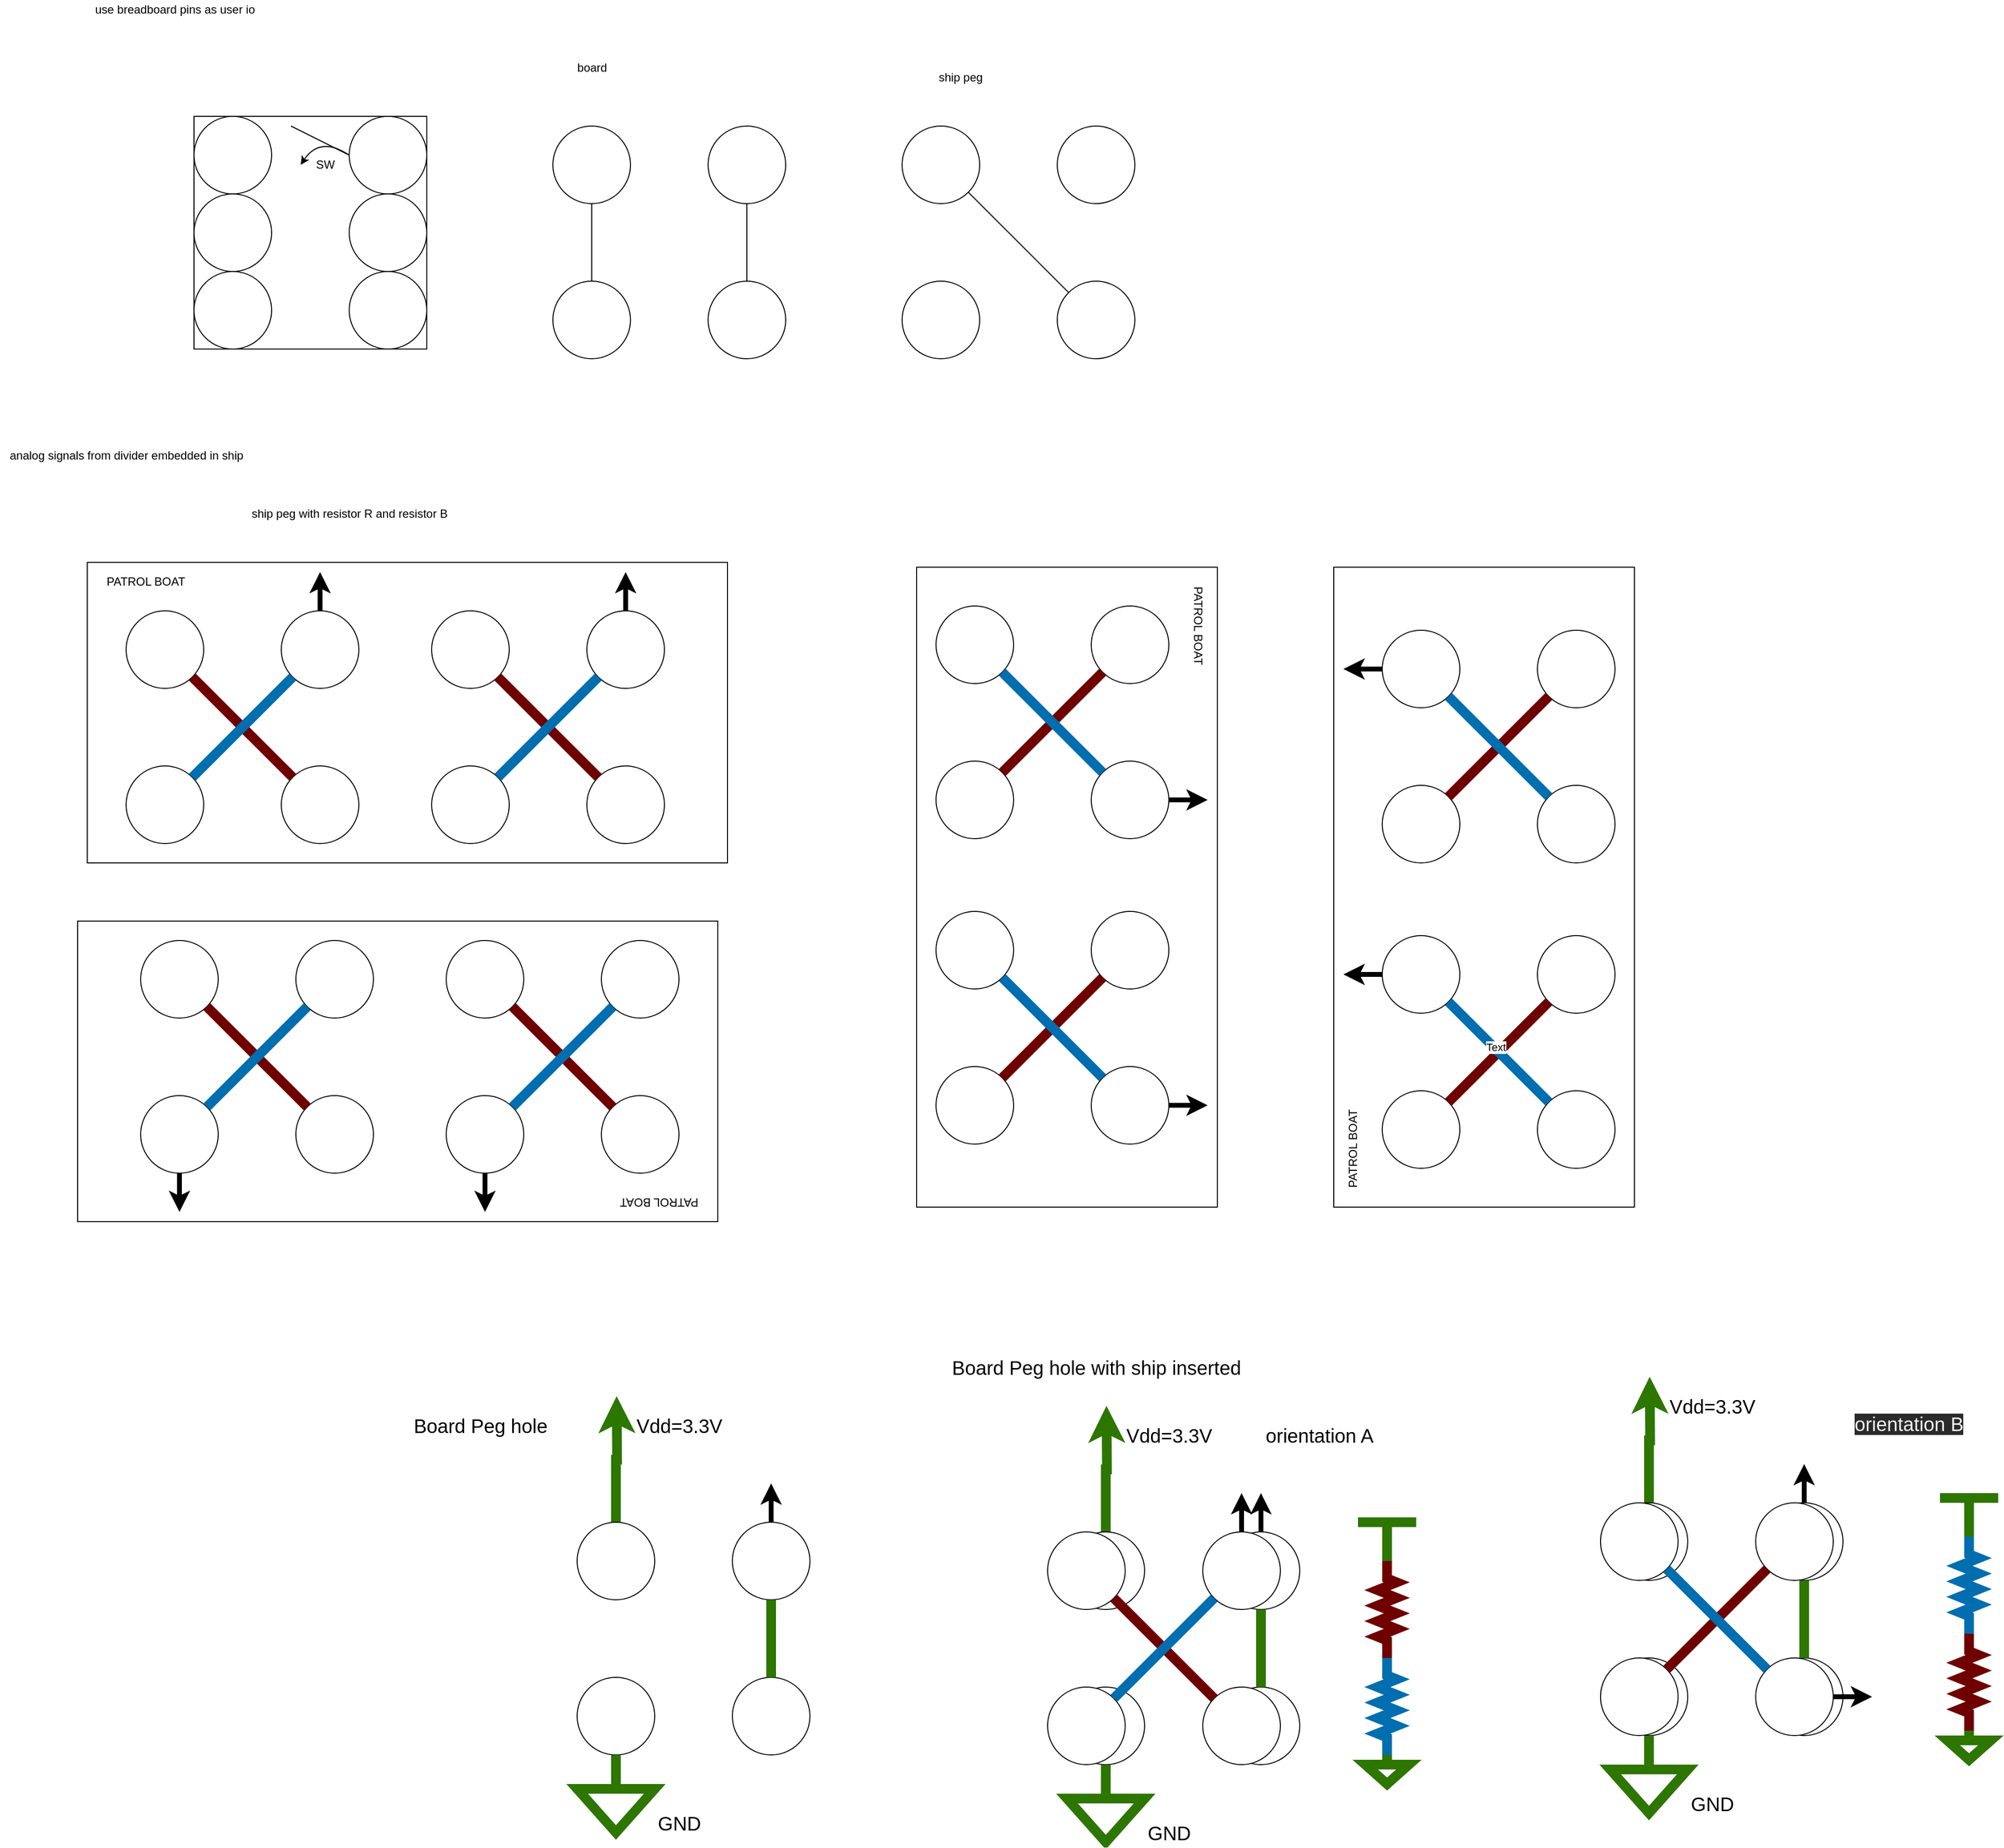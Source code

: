 <mxfile>
    <diagram id="mwPNRn92RSraB_lIBYBo" name="Page-1">
        <mxGraphModel dx="1596" dy="418" grid="1" gridSize="10" guides="1" tooltips="1" connect="1" arrows="1" fold="1" page="1" pageScale="1" pageWidth="850" pageHeight="1100" math="0" shadow="0">
            <root>
                <mxCell id="0"/>
                <mxCell id="1" parent="0"/>
                <mxCell id="200" value="" style="group" vertex="1" connectable="0" parent="1">
                    <mxGeometry x="1150" y="1520" width="240" height="450" as="geometry"/>
                </mxCell>
                <mxCell id="201" style="edgeStyle=orthogonalEdgeStyle;rounded=0;orthogonalLoop=1;jettySize=auto;html=1;exitX=0.5;exitY=0;exitDx=0;exitDy=0;endArrow=classic;endFill=1;strokeWidth=10;fillColor=#60a917;strokeColor=#2D7600;" edge="1" parent="200" source="202">
                    <mxGeometry relative="1" as="geometry">
                        <mxPoint x="40.714" as="targetPoint"/>
                    </mxGeometry>
                </mxCell>
                <mxCell id="202" value="" style="ellipse;whiteSpace=wrap;html=1;aspect=fixed;rotation=-360;" vertex="1" parent="200">
                    <mxGeometry y="130" width="80" height="80" as="geometry"/>
                </mxCell>
                <mxCell id="203" style="edgeStyle=orthogonalEdgeStyle;rounded=0;orthogonalLoop=1;jettySize=auto;html=1;exitX=0.5;exitY=0;exitDx=0;exitDy=0;endArrow=classic;endFill=1;strokeWidth=5;" edge="1" parent="200" source="204">
                    <mxGeometry x="305" y="390" as="geometry">
                        <mxPoint x="200" y="90" as="targetPoint"/>
                    </mxGeometry>
                </mxCell>
                <mxCell id="204" value="" style="ellipse;whiteSpace=wrap;html=1;aspect=fixed;rotation=-360;" vertex="1" parent="200">
                    <mxGeometry x="160" y="130" width="80" height="80" as="geometry"/>
                </mxCell>
                <mxCell id="205" value="" style="ellipse;whiteSpace=wrap;html=1;aspect=fixed;rotation=-360;" vertex="1" parent="200">
                    <mxGeometry x="160" y="290" width="80" height="80" as="geometry"/>
                </mxCell>
                <mxCell id="206" value="" style="ellipse;whiteSpace=wrap;html=1;aspect=fixed;rotation=-360;" vertex="1" parent="200">
                    <mxGeometry y="290" width="80" height="80" as="geometry"/>
                </mxCell>
                <mxCell id="207" value="" style="endArrow=none;html=1;entryX=0.5;entryY=1;entryDx=0;entryDy=0;exitX=0.5;exitY=0;exitDx=0;exitDy=0;fillColor=#60a917;strokeColor=#2D7600;strokeWidth=10;" edge="1" parent="200" source="205" target="204">
                    <mxGeometry x="255" y="340" width="50" height="50" as="geometry">
                        <mxPoint x="-90" y="310" as="sourcePoint"/>
                        <mxPoint x="-40" y="260" as="targetPoint"/>
                    </mxGeometry>
                </mxCell>
                <mxCell id="208" value="&lt;font style=&quot;font-size: 20px&quot;&gt;Vdd=3.3V&lt;/font&gt;" style="text;html=1;align=center;verticalAlign=middle;resizable=0;points=[];autosize=1;strokeColor=none;" vertex="1" parent="200">
                    <mxGeometry x="55" y="20" width="100" height="20" as="geometry"/>
                </mxCell>
                <mxCell id="209" value="" style="triangle;whiteSpace=wrap;html=1;rotation=90;strokeWidth=10;strokeColor=#2D7600;fontColor=#ffffff;fillColor=none;" vertex="1" parent="200">
                    <mxGeometry x="17.5" y="387.5" width="45" height="80" as="geometry"/>
                </mxCell>
                <mxCell id="210" style="edgeStyle=orthogonalEdgeStyle;rounded=0;orthogonalLoop=1;jettySize=auto;html=1;exitX=0.5;exitY=1;exitDx=0;exitDy=0;endArrow=none;endFill=0;strokeWidth=10;fillColor=#60a917;strokeColor=#2D7600;" edge="1" parent="200" source="206" target="209">
                    <mxGeometry relative="1" as="geometry">
                        <mxPoint x="40" y="435" as="targetPoint"/>
                    </mxGeometry>
                </mxCell>
                <mxCell id="211" value="&lt;font style=&quot;font-size: 20px&quot;&gt;GND&lt;/font&gt;" style="text;html=1;align=center;verticalAlign=middle;resizable=0;points=[];autosize=1;strokeColor=none;" vertex="1" parent="200">
                    <mxGeometry x="75" y="430" width="60" height="20" as="geometry"/>
                </mxCell>
                <mxCell id="198" value="" style="group;rotation=-180;" vertex="1" connectable="0" parent="200">
                    <mxGeometry x="-20" y="90" width="240" height="280" as="geometry"/>
                </mxCell>
                <mxCell id="182" value="" style="ellipse;whiteSpace=wrap;html=1;aspect=fixed;rotation=-360;" vertex="1" parent="198">
                    <mxGeometry y="40" width="80" height="80" as="geometry"/>
                </mxCell>
                <mxCell id="183" style="edgeStyle=orthogonalEdgeStyle;rounded=0;orthogonalLoop=1;jettySize=auto;html=1;exitX=0.5;exitY=0;exitDx=0;exitDy=0;endArrow=classic;endFill=1;strokeWidth=5;" edge="1" parent="198" source="184">
                    <mxGeometry x="620" y="300" as="geometry">
                        <mxPoint x="200" as="targetPoint"/>
                    </mxGeometry>
                </mxCell>
                <mxCell id="184" value="" style="ellipse;whiteSpace=wrap;html=1;aspect=fixed;rotation=-360;" vertex="1" parent="198">
                    <mxGeometry x="160" y="40" width="80" height="80" as="geometry"/>
                </mxCell>
                <mxCell id="185" value="" style="ellipse;whiteSpace=wrap;html=1;aspect=fixed;rotation=-360;" vertex="1" parent="198">
                    <mxGeometry x="160" y="200" width="80" height="80" as="geometry"/>
                </mxCell>
                <mxCell id="186" value="" style="ellipse;whiteSpace=wrap;html=1;aspect=fixed;rotation=-360;" vertex="1" parent="198">
                    <mxGeometry y="200" width="80" height="80" as="geometry"/>
                </mxCell>
                <mxCell id="187" value="" style="endArrow=none;html=1;entryX=1;entryY=1;entryDx=0;entryDy=0;exitX=0;exitY=0;exitDx=0;exitDy=0;fillColor=#a20025;strokeColor=#6F0000;strokeWidth=10;" edge="1" parent="198" source="185" target="182">
                    <mxGeometry x="570" y="250" width="50" height="50" as="geometry">
                        <mxPoint x="-90" y="220" as="sourcePoint"/>
                        <mxPoint x="-40" y="170" as="targetPoint"/>
                    </mxGeometry>
                </mxCell>
                <mxCell id="188" value="" style="endArrow=none;html=1;entryX=1;entryY=0;entryDx=0;entryDy=0;exitX=0;exitY=1;exitDx=0;exitDy=0;fillColor=#1ba1e2;strokeColor=#006EAF;strokeWidth=10;" edge="1" parent="198" source="184" target="186">
                    <mxGeometry x="570" y="250" width="50" height="50" as="geometry">
                        <mxPoint x="182" y="222" as="sourcePoint"/>
                        <mxPoint x="78" y="118" as="targetPoint"/>
                    </mxGeometry>
                </mxCell>
                <mxCell id="2" value="use breadboard pins as user io" style="text;html=1;align=center;verticalAlign=middle;resizable=0;points=[];autosize=1;strokeColor=none;" vertex="1" parent="1">
                    <mxGeometry x="140" y="70" width="180" height="20" as="geometry"/>
                </mxCell>
                <mxCell id="11" value="" style="whiteSpace=wrap;html=1;aspect=fixed;" vertex="1" parent="1">
                    <mxGeometry x="250" y="190" width="240" height="240" as="geometry"/>
                </mxCell>
                <mxCell id="12" value="" style="ellipse;whiteSpace=wrap;html=1;aspect=fixed;" vertex="1" parent="1">
                    <mxGeometry x="250" y="190" width="80" height="80" as="geometry"/>
                </mxCell>
                <mxCell id="14" value="" style="ellipse;whiteSpace=wrap;html=1;aspect=fixed;" vertex="1" parent="1">
                    <mxGeometry x="410" y="190" width="80" height="80" as="geometry"/>
                </mxCell>
                <mxCell id="15" value="" style="ellipse;whiteSpace=wrap;html=1;aspect=fixed;" vertex="1" parent="1">
                    <mxGeometry x="410" y="270" width="80" height="80" as="geometry"/>
                </mxCell>
                <mxCell id="16" value="" style="ellipse;whiteSpace=wrap;html=1;aspect=fixed;" vertex="1" parent="1">
                    <mxGeometry x="410" y="350" width="80" height="80" as="geometry"/>
                </mxCell>
                <mxCell id="18" value="" style="ellipse;whiteSpace=wrap;html=1;aspect=fixed;" vertex="1" parent="1">
                    <mxGeometry x="250" y="270" width="80" height="80" as="geometry"/>
                </mxCell>
                <mxCell id="20" value="" style="ellipse;whiteSpace=wrap;html=1;aspect=fixed;" vertex="1" parent="1">
                    <mxGeometry x="250" y="350" width="80" height="80" as="geometry"/>
                </mxCell>
                <mxCell id="26" value="" style="endArrow=none;html=1;exitX=0;exitY=0.5;exitDx=0;exitDy=0;" edge="1" parent="1" source="14">
                    <mxGeometry width="50" height="50" relative="1" as="geometry">
                        <mxPoint x="410" y="240" as="sourcePoint"/>
                        <mxPoint x="350" y="200" as="targetPoint"/>
                    </mxGeometry>
                </mxCell>
                <mxCell id="28" value="" style="curved=1;endArrow=classic;html=1;exitX=0;exitY=0.5;exitDx=0;exitDy=0;" edge="1" parent="1" source="14">
                    <mxGeometry width="50" height="50" relative="1" as="geometry">
                        <mxPoint x="400" y="230" as="sourcePoint"/>
                        <mxPoint x="360" y="240" as="targetPoint"/>
                        <Array as="points">
                            <mxPoint x="380" y="210"/>
                        </Array>
                    </mxGeometry>
                </mxCell>
                <mxCell id="29" value="SW" style="text;html=1;align=center;verticalAlign=middle;resizable=0;points=[];autosize=1;strokeColor=none;" vertex="1" parent="1">
                    <mxGeometry x="370" y="230" width="30" height="20" as="geometry"/>
                </mxCell>
                <mxCell id="34" style="edgeStyle=orthogonalEdgeStyle;rounded=0;orthogonalLoop=1;jettySize=auto;html=1;exitX=0.5;exitY=1;exitDx=0;exitDy=0;entryX=0.5;entryY=0;entryDx=0;entryDy=0;endArrow=none;endFill=0;" edge="1" parent="1" source="30" target="33">
                    <mxGeometry relative="1" as="geometry"/>
                </mxCell>
                <mxCell id="30" value="" style="ellipse;whiteSpace=wrap;html=1;aspect=fixed;" vertex="1" parent="1">
                    <mxGeometry x="620" y="200" width="80" height="80" as="geometry"/>
                </mxCell>
                <mxCell id="35" style="edgeStyle=orthogonalEdgeStyle;rounded=0;orthogonalLoop=1;jettySize=auto;html=1;exitX=0.5;exitY=1;exitDx=0;exitDy=0;entryX=0.5;entryY=0;entryDx=0;entryDy=0;endArrow=none;endFill=0;" edge="1" parent="1" source="31" target="32">
                    <mxGeometry relative="1" as="geometry"/>
                </mxCell>
                <mxCell id="31" value="" style="ellipse;whiteSpace=wrap;html=1;aspect=fixed;" vertex="1" parent="1">
                    <mxGeometry x="780" y="200" width="80" height="80" as="geometry"/>
                </mxCell>
                <mxCell id="32" value="" style="ellipse;whiteSpace=wrap;html=1;aspect=fixed;" vertex="1" parent="1">
                    <mxGeometry x="780" y="360" width="80" height="80" as="geometry"/>
                </mxCell>
                <mxCell id="33" value="" style="ellipse;whiteSpace=wrap;html=1;aspect=fixed;" vertex="1" parent="1">
                    <mxGeometry x="620" y="360" width="80" height="80" as="geometry"/>
                </mxCell>
                <mxCell id="36" value="board" style="text;html=1;align=center;verticalAlign=middle;resizable=0;points=[];autosize=1;strokeColor=none;" vertex="1" parent="1">
                    <mxGeometry x="635" y="130" width="50" height="20" as="geometry"/>
                </mxCell>
                <mxCell id="38" value="" style="ellipse;whiteSpace=wrap;html=1;aspect=fixed;" vertex="1" parent="1">
                    <mxGeometry x="980" y="200" width="80" height="80" as="geometry"/>
                </mxCell>
                <mxCell id="40" value="" style="ellipse;whiteSpace=wrap;html=1;aspect=fixed;" vertex="1" parent="1">
                    <mxGeometry x="1140" y="200" width="80" height="80" as="geometry"/>
                </mxCell>
                <mxCell id="41" value="" style="ellipse;whiteSpace=wrap;html=1;aspect=fixed;" vertex="1" parent="1">
                    <mxGeometry x="1140" y="360" width="80" height="80" as="geometry"/>
                </mxCell>
                <mxCell id="42" value="" style="ellipse;whiteSpace=wrap;html=1;aspect=fixed;" vertex="1" parent="1">
                    <mxGeometry x="980" y="360" width="80" height="80" as="geometry"/>
                </mxCell>
                <mxCell id="44" value="" style="endArrow=none;html=1;entryX=1;entryY=1;entryDx=0;entryDy=0;exitX=0;exitY=0;exitDx=0;exitDy=0;" edge="1" parent="1" source="41" target="38">
                    <mxGeometry width="50" height="50" relative="1" as="geometry">
                        <mxPoint x="890" y="380" as="sourcePoint"/>
                        <mxPoint x="940" y="330" as="targetPoint"/>
                    </mxGeometry>
                </mxCell>
                <mxCell id="45" value="ship peg" style="text;html=1;align=center;verticalAlign=middle;resizable=0;points=[];autosize=1;strokeColor=none;" vertex="1" parent="1">
                    <mxGeometry x="1010" y="140" width="60" height="20" as="geometry"/>
                </mxCell>
                <mxCell id="46" value="analog signals from divider embedded in ship" style="text;html=1;align=center;verticalAlign=middle;resizable=0;points=[];autosize=1;strokeColor=none;" vertex="1" parent="1">
                    <mxGeometry x="50" y="530" width="260" height="20" as="geometry"/>
                </mxCell>
                <mxCell id="53" value="ship peg with resistor R and resistor B" style="text;html=1;align=center;verticalAlign=middle;resizable=0;points=[];autosize=1;strokeColor=none;" vertex="1" parent="1">
                    <mxGeometry x="300" y="590" width="220" height="20" as="geometry"/>
                </mxCell>
                <mxCell id="89" value="" style="group" vertex="1" connectable="0" parent="1">
                    <mxGeometry x="140" y="650" width="660" height="310" as="geometry"/>
                </mxCell>
                <mxCell id="73" value="" style="rounded=0;whiteSpace=wrap;html=1;" vertex="1" parent="89">
                    <mxGeometry width="660" height="310" as="geometry"/>
                </mxCell>
                <mxCell id="74" value="" style="ellipse;whiteSpace=wrap;html=1;aspect=fixed;" vertex="1" parent="89">
                    <mxGeometry x="40" y="50" width="80" height="80" as="geometry"/>
                </mxCell>
                <mxCell id="75" style="edgeStyle=orthogonalEdgeStyle;rounded=0;orthogonalLoop=1;jettySize=auto;html=1;exitX=0.5;exitY=0;exitDx=0;exitDy=0;endArrow=classic;endFill=1;strokeWidth=5;" edge="1" parent="89" source="76">
                    <mxGeometry relative="1" as="geometry">
                        <mxPoint x="240" y="10" as="targetPoint"/>
                    </mxGeometry>
                </mxCell>
                <mxCell id="76" value="" style="ellipse;whiteSpace=wrap;html=1;aspect=fixed;" vertex="1" parent="89">
                    <mxGeometry x="200" y="50" width="80" height="80" as="geometry"/>
                </mxCell>
                <mxCell id="77" value="" style="ellipse;whiteSpace=wrap;html=1;aspect=fixed;" vertex="1" parent="89">
                    <mxGeometry x="200" y="210" width="80" height="80" as="geometry"/>
                </mxCell>
                <mxCell id="78" value="" style="ellipse;whiteSpace=wrap;html=1;aspect=fixed;" vertex="1" parent="89">
                    <mxGeometry x="40" y="210" width="80" height="80" as="geometry"/>
                </mxCell>
                <mxCell id="79" value="" style="endArrow=none;html=1;entryX=1;entryY=1;entryDx=0;entryDy=0;exitX=0;exitY=0;exitDx=0;exitDy=0;fillColor=#a20025;strokeColor=#6F0000;strokeWidth=10;" edge="1" parent="89" source="77" target="74">
                    <mxGeometry width="50" height="50" relative="1" as="geometry">
                        <mxPoint x="-50" y="230" as="sourcePoint"/>
                        <mxPoint y="180" as="targetPoint"/>
                    </mxGeometry>
                </mxCell>
                <mxCell id="80" value="" style="endArrow=none;html=1;entryX=1;entryY=0;entryDx=0;entryDy=0;exitX=0;exitY=1;exitDx=0;exitDy=0;fillColor=#1ba1e2;strokeColor=#006EAF;strokeWidth=10;" edge="1" parent="89" source="76" target="78">
                    <mxGeometry width="50" height="50" relative="1" as="geometry">
                        <mxPoint x="221.716" y="231.716" as="sourcePoint"/>
                        <mxPoint x="118.284" y="128.284" as="targetPoint"/>
                    </mxGeometry>
                </mxCell>
                <mxCell id="81" value="" style="ellipse;whiteSpace=wrap;html=1;aspect=fixed;" vertex="1" parent="89">
                    <mxGeometry x="355" y="50" width="80" height="80" as="geometry"/>
                </mxCell>
                <mxCell id="82" style="edgeStyle=orthogonalEdgeStyle;rounded=0;orthogonalLoop=1;jettySize=auto;html=1;exitX=0.5;exitY=0;exitDx=0;exitDy=0;endArrow=classic;endFill=1;strokeWidth=5;" edge="1" parent="89" source="83">
                    <mxGeometry relative="1" as="geometry">
                        <mxPoint x="555" y="10" as="targetPoint"/>
                    </mxGeometry>
                </mxCell>
                <mxCell id="83" value="" style="ellipse;whiteSpace=wrap;html=1;aspect=fixed;" vertex="1" parent="89">
                    <mxGeometry x="515" y="50" width="80" height="80" as="geometry"/>
                </mxCell>
                <mxCell id="84" value="" style="ellipse;whiteSpace=wrap;html=1;aspect=fixed;" vertex="1" parent="89">
                    <mxGeometry x="515" y="210" width="80" height="80" as="geometry"/>
                </mxCell>
                <mxCell id="85" value="" style="ellipse;whiteSpace=wrap;html=1;aspect=fixed;" vertex="1" parent="89">
                    <mxGeometry x="355" y="210" width="80" height="80" as="geometry"/>
                </mxCell>
                <mxCell id="86" value="" style="endArrow=none;html=1;entryX=1;entryY=1;entryDx=0;entryDy=0;exitX=0;exitY=0;exitDx=0;exitDy=0;fillColor=#a20025;strokeColor=#6F0000;strokeWidth=10;" edge="1" parent="89" source="84" target="81">
                    <mxGeometry width="50" height="50" relative="1" as="geometry">
                        <mxPoint x="265" y="230" as="sourcePoint"/>
                        <mxPoint x="315" y="180" as="targetPoint"/>
                    </mxGeometry>
                </mxCell>
                <mxCell id="87" value="" style="endArrow=none;html=1;entryX=1;entryY=0;entryDx=0;entryDy=0;exitX=0;exitY=1;exitDx=0;exitDy=0;fillColor=#1ba1e2;strokeColor=#006EAF;strokeWidth=10;" edge="1" parent="89" source="83" target="85">
                    <mxGeometry width="50" height="50" relative="1" as="geometry">
                        <mxPoint x="536.716" y="231.716" as="sourcePoint"/>
                        <mxPoint x="433.284" y="128.284" as="targetPoint"/>
                    </mxGeometry>
                </mxCell>
                <mxCell id="88" value="PATROL BOAT" style="text;html=1;align=center;verticalAlign=middle;resizable=0;points=[];autosize=1;strokeColor=none;" vertex="1" parent="89">
                    <mxGeometry x="10" y="10" width="100" height="20" as="geometry"/>
                </mxCell>
                <mxCell id="90" value="" style="group;rotation=90;" vertex="1" connectable="0" parent="1">
                    <mxGeometry x="820" y="830" width="660" height="310" as="geometry"/>
                </mxCell>
                <mxCell id="91" value="" style="rounded=0;whiteSpace=wrap;html=1;rotation=90;" vertex="1" parent="90">
                    <mxGeometry width="660" height="310" as="geometry"/>
                </mxCell>
                <mxCell id="92" value="" style="ellipse;whiteSpace=wrap;html=1;aspect=fixed;rotation=90;" vertex="1" parent="90">
                    <mxGeometry x="355" y="-135" width="80" height="80" as="geometry"/>
                </mxCell>
                <mxCell id="93" style="edgeStyle=orthogonalEdgeStyle;rounded=0;orthogonalLoop=1;jettySize=auto;html=1;exitX=0.5;exitY=0;exitDx=0;exitDy=0;endArrow=classic;endFill=1;strokeWidth=5;" edge="1" parent="90" source="94">
                    <mxGeometry relative="1" as="geometry">
                        <mxPoint x="475" y="65" as="targetPoint"/>
                    </mxGeometry>
                </mxCell>
                <mxCell id="94" value="" style="ellipse;whiteSpace=wrap;html=1;aspect=fixed;rotation=90;" vertex="1" parent="90">
                    <mxGeometry x="355" y="25" width="80" height="80" as="geometry"/>
                </mxCell>
                <mxCell id="95" value="" style="ellipse;whiteSpace=wrap;html=1;aspect=fixed;rotation=90;" vertex="1" parent="90">
                    <mxGeometry x="195" y="25" width="80" height="80" as="geometry"/>
                </mxCell>
                <mxCell id="96" value="" style="ellipse;whiteSpace=wrap;html=1;aspect=fixed;rotation=90;" vertex="1" parent="90">
                    <mxGeometry x="195" y="-135" width="80" height="80" as="geometry"/>
                </mxCell>
                <mxCell id="97" value="" style="endArrow=none;html=1;entryX=1;entryY=1;entryDx=0;entryDy=0;exitX=0;exitY=0;exitDx=0;exitDy=0;fillColor=#a20025;strokeColor=#6F0000;strokeWidth=10;" edge="1" parent="90" source="95" target="92">
                    <mxGeometry width="50" height="50" relative="1" as="geometry">
                        <mxPoint x="255" y="-225" as="sourcePoint"/>
                        <mxPoint x="305" y="-175" as="targetPoint"/>
                    </mxGeometry>
                </mxCell>
                <mxCell id="98" value="" style="endArrow=none;html=1;entryX=1;entryY=0;entryDx=0;entryDy=0;exitX=0;exitY=1;exitDx=0;exitDy=0;fillColor=#1ba1e2;strokeColor=#006EAF;strokeWidth=10;" edge="1" parent="90" source="94" target="96">
                    <mxGeometry width="50" height="50" relative="1" as="geometry">
                        <mxPoint x="253" y="47" as="sourcePoint"/>
                        <mxPoint x="357" y="-57" as="targetPoint"/>
                    </mxGeometry>
                </mxCell>
                <mxCell id="99" value="" style="ellipse;whiteSpace=wrap;html=1;aspect=fixed;rotation=90;" vertex="1" parent="90">
                    <mxGeometry x="355" y="180" width="80" height="80" as="geometry"/>
                </mxCell>
                <mxCell id="100" style="edgeStyle=orthogonalEdgeStyle;rounded=0;orthogonalLoop=1;jettySize=auto;html=1;exitX=0.5;exitY=0;exitDx=0;exitDy=0;endArrow=classic;endFill=1;strokeWidth=5;" edge="1" parent="90" source="101">
                    <mxGeometry relative="1" as="geometry">
                        <mxPoint x="475" y="380" as="targetPoint"/>
                    </mxGeometry>
                </mxCell>
                <mxCell id="101" value="" style="ellipse;whiteSpace=wrap;html=1;aspect=fixed;rotation=90;" vertex="1" parent="90">
                    <mxGeometry x="355" y="340" width="80" height="80" as="geometry"/>
                </mxCell>
                <mxCell id="102" value="" style="ellipse;whiteSpace=wrap;html=1;aspect=fixed;rotation=90;" vertex="1" parent="90">
                    <mxGeometry x="195" y="340" width="80" height="80" as="geometry"/>
                </mxCell>
                <mxCell id="103" value="" style="ellipse;whiteSpace=wrap;html=1;aspect=fixed;rotation=90;" vertex="1" parent="90">
                    <mxGeometry x="195" y="180" width="80" height="80" as="geometry"/>
                </mxCell>
                <mxCell id="104" value="" style="endArrow=none;html=1;entryX=1;entryY=1;entryDx=0;entryDy=0;exitX=0;exitY=0;exitDx=0;exitDy=0;fillColor=#a20025;strokeColor=#6F0000;strokeWidth=10;" edge="1" parent="90" source="102" target="99">
                    <mxGeometry width="50" height="50" relative="1" as="geometry">
                        <mxPoint x="255" y="90" as="sourcePoint"/>
                        <mxPoint x="305" y="140" as="targetPoint"/>
                    </mxGeometry>
                </mxCell>
                <mxCell id="105" value="" style="endArrow=none;html=1;entryX=1;entryY=0;entryDx=0;entryDy=0;exitX=0;exitY=1;exitDx=0;exitDy=0;fillColor=#1ba1e2;strokeColor=#006EAF;strokeWidth=10;" edge="1" parent="90" source="101" target="103">
                    <mxGeometry width="50" height="50" relative="1" as="geometry">
                        <mxPoint x="253" y="362" as="sourcePoint"/>
                        <mxPoint x="357" y="258" as="targetPoint"/>
                    </mxGeometry>
                </mxCell>
                <mxCell id="106" value="PATROL BOAT" style="text;html=1;align=center;verticalAlign=middle;resizable=0;points=[];autosize=1;strokeColor=none;rotation=90;" vertex="1" parent="90">
                    <mxGeometry x="415" y="-125" width="100" height="20" as="geometry"/>
                </mxCell>
                <mxCell id="107" value="" style="group;rotation=-180;" vertex="1" connectable="0" parent="1">
                    <mxGeometry x="130" y="1020" width="660" height="310" as="geometry"/>
                </mxCell>
                <mxCell id="108" value="" style="rounded=0;whiteSpace=wrap;html=1;rotation=-180;" vertex="1" parent="107">
                    <mxGeometry width="660" height="310" as="geometry"/>
                </mxCell>
                <mxCell id="109" value="" style="ellipse;whiteSpace=wrap;html=1;aspect=fixed;rotation=-180;" vertex="1" parent="107">
                    <mxGeometry x="540" y="180" width="80" height="80" as="geometry"/>
                </mxCell>
                <mxCell id="110" style="edgeStyle=orthogonalEdgeStyle;rounded=0;orthogonalLoop=1;jettySize=auto;html=1;exitX=0.5;exitY=0;exitDx=0;exitDy=0;endArrow=classic;endFill=1;strokeWidth=5;" edge="1" parent="107" source="111">
                    <mxGeometry relative="1" as="geometry">
                        <mxPoint x="420" y="300" as="targetPoint"/>
                    </mxGeometry>
                </mxCell>
                <mxCell id="111" value="" style="ellipse;whiteSpace=wrap;html=1;aspect=fixed;rotation=-180;" vertex="1" parent="107">
                    <mxGeometry x="380" y="180" width="80" height="80" as="geometry"/>
                </mxCell>
                <mxCell id="112" value="" style="ellipse;whiteSpace=wrap;html=1;aspect=fixed;rotation=-180;" vertex="1" parent="107">
                    <mxGeometry x="380" y="20" width="80" height="80" as="geometry"/>
                </mxCell>
                <mxCell id="113" value="" style="ellipse;whiteSpace=wrap;html=1;aspect=fixed;rotation=-180;" vertex="1" parent="107">
                    <mxGeometry x="540" y="20" width="80" height="80" as="geometry"/>
                </mxCell>
                <mxCell id="114" value="" style="endArrow=none;html=1;entryX=1;entryY=1;entryDx=0;entryDy=0;exitX=0;exitY=0;exitDx=0;exitDy=0;fillColor=#a20025;strokeColor=#6F0000;strokeWidth=10;" edge="1" parent="107" source="112" target="109">
                    <mxGeometry width="50" height="50" relative="1" as="geometry">
                        <mxPoint x="710" y="80" as="sourcePoint"/>
                        <mxPoint x="660" y="130" as="targetPoint"/>
                    </mxGeometry>
                </mxCell>
                <mxCell id="115" value="" style="endArrow=none;html=1;entryX=1;entryY=0;entryDx=0;entryDy=0;exitX=0;exitY=1;exitDx=0;exitDy=0;fillColor=#1ba1e2;strokeColor=#006EAF;strokeWidth=10;" edge="1" parent="107" source="111" target="113">
                    <mxGeometry width="50" height="50" relative="1" as="geometry">
                        <mxPoint x="438" y="78" as="sourcePoint"/>
                        <mxPoint x="542" y="182" as="targetPoint"/>
                    </mxGeometry>
                </mxCell>
                <mxCell id="116" value="" style="ellipse;whiteSpace=wrap;html=1;aspect=fixed;rotation=-180;" vertex="1" parent="107">
                    <mxGeometry x="225" y="180" width="80" height="80" as="geometry"/>
                </mxCell>
                <mxCell id="117" style="edgeStyle=orthogonalEdgeStyle;rounded=0;orthogonalLoop=1;jettySize=auto;html=1;exitX=0.5;exitY=0;exitDx=0;exitDy=0;endArrow=classic;endFill=1;strokeWidth=5;" edge="1" parent="107" source="118">
                    <mxGeometry relative="1" as="geometry">
                        <mxPoint x="105" y="300" as="targetPoint"/>
                    </mxGeometry>
                </mxCell>
                <mxCell id="118" value="" style="ellipse;whiteSpace=wrap;html=1;aspect=fixed;rotation=-180;" vertex="1" parent="107">
                    <mxGeometry x="65" y="180" width="80" height="80" as="geometry"/>
                </mxCell>
                <mxCell id="119" value="" style="ellipse;whiteSpace=wrap;html=1;aspect=fixed;rotation=-180;" vertex="1" parent="107">
                    <mxGeometry x="65" y="20" width="80" height="80" as="geometry"/>
                </mxCell>
                <mxCell id="120" value="" style="ellipse;whiteSpace=wrap;html=1;aspect=fixed;rotation=-180;" vertex="1" parent="107">
                    <mxGeometry x="225" y="20" width="80" height="80" as="geometry"/>
                </mxCell>
                <mxCell id="121" value="" style="endArrow=none;html=1;entryX=1;entryY=1;entryDx=0;entryDy=0;exitX=0;exitY=0;exitDx=0;exitDy=0;fillColor=#a20025;strokeColor=#6F0000;strokeWidth=10;" edge="1" parent="107" source="119" target="116">
                    <mxGeometry width="50" height="50" relative="1" as="geometry">
                        <mxPoint x="395" y="80" as="sourcePoint"/>
                        <mxPoint x="345" y="130" as="targetPoint"/>
                    </mxGeometry>
                </mxCell>
                <mxCell id="122" value="" style="endArrow=none;html=1;entryX=1;entryY=0;entryDx=0;entryDy=0;exitX=0;exitY=1;exitDx=0;exitDy=0;fillColor=#1ba1e2;strokeColor=#006EAF;strokeWidth=10;" edge="1" parent="107" source="118" target="120">
                    <mxGeometry width="50" height="50" relative="1" as="geometry">
                        <mxPoint x="123" y="78" as="sourcePoint"/>
                        <mxPoint x="227" y="182" as="targetPoint"/>
                    </mxGeometry>
                </mxCell>
                <mxCell id="123" value="PATROL BOAT" style="text;html=1;align=center;verticalAlign=middle;resizable=0;points=[];autosize=1;strokeColor=none;rotation=-180;" vertex="1" parent="107">
                    <mxGeometry x="550" y="280" width="100" height="20" as="geometry"/>
                </mxCell>
                <mxCell id="124" value="" style="group;rotation=-90;" vertex="1" connectable="0" parent="1">
                    <mxGeometry x="1250" y="830" width="660" height="310" as="geometry"/>
                </mxCell>
                <mxCell id="125" value="" style="rounded=0;whiteSpace=wrap;html=1;rotation=-90;" vertex="1" parent="124">
                    <mxGeometry width="660" height="310" as="geometry"/>
                </mxCell>
                <mxCell id="126" value="" style="ellipse;whiteSpace=wrap;html=1;aspect=fixed;rotation=-90;" vertex="1" parent="124">
                    <mxGeometry x="225" y="365" width="80" height="80" as="geometry"/>
                </mxCell>
                <mxCell id="127" style="edgeStyle=orthogonalEdgeStyle;rounded=0;orthogonalLoop=1;jettySize=auto;html=1;exitX=0.5;exitY=0;exitDx=0;exitDy=0;endArrow=classic;endFill=1;strokeWidth=5;" edge="1" parent="124" source="128">
                    <mxGeometry relative="1" as="geometry">
                        <mxPoint x="185" y="245" as="targetPoint"/>
                    </mxGeometry>
                </mxCell>
                <mxCell id="128" value="" style="ellipse;whiteSpace=wrap;html=1;aspect=fixed;rotation=-90;" vertex="1" parent="124">
                    <mxGeometry x="225" y="205" width="80" height="80" as="geometry"/>
                </mxCell>
                <mxCell id="129" value="" style="ellipse;whiteSpace=wrap;html=1;aspect=fixed;rotation=-90;" vertex="1" parent="124">
                    <mxGeometry x="385" y="205" width="80" height="80" as="geometry"/>
                </mxCell>
                <mxCell id="130" value="" style="ellipse;whiteSpace=wrap;html=1;aspect=fixed;rotation=-90;" vertex="1" parent="124">
                    <mxGeometry x="385" y="365" width="80" height="80" as="geometry"/>
                </mxCell>
                <mxCell id="131" value="" style="endArrow=none;html=1;entryX=1;entryY=1;entryDx=0;entryDy=0;exitX=0;exitY=0;exitDx=0;exitDy=0;fillColor=#a20025;strokeColor=#6F0000;strokeWidth=10;" edge="1" parent="124" source="129" target="126">
                    <mxGeometry width="50" height="50" relative="1" as="geometry">
                        <mxPoint x="405" y="535" as="sourcePoint"/>
                        <mxPoint x="355" y="485" as="targetPoint"/>
                    </mxGeometry>
                </mxCell>
                <mxCell id="132" value="" style="endArrow=none;html=1;entryX=1;entryY=0;entryDx=0;entryDy=0;exitX=0;exitY=1;exitDx=0;exitDy=0;fillColor=#1ba1e2;strokeColor=#006EAF;strokeWidth=10;" edge="1" parent="124" source="128" target="130">
                    <mxGeometry width="50" height="50" relative="1" as="geometry">
                        <mxPoint x="407" y="263" as="sourcePoint"/>
                        <mxPoint x="303" y="367" as="targetPoint"/>
                    </mxGeometry>
                </mxCell>
                <mxCell id="179" value="Text" style="edgeLabel;html=1;align=center;verticalAlign=middle;resizable=0;points=[];" vertex="1" connectable="0" parent="132">
                    <mxGeometry x="-0.09" y="1" relative="1" as="geometry">
                        <mxPoint x="1" as="offset"/>
                    </mxGeometry>
                </mxCell>
                <mxCell id="133" value="" style="ellipse;whiteSpace=wrap;html=1;aspect=fixed;rotation=-90;" vertex="1" parent="124">
                    <mxGeometry x="225" y="50" width="80" height="80" as="geometry"/>
                </mxCell>
                <mxCell id="134" style="edgeStyle=orthogonalEdgeStyle;rounded=0;orthogonalLoop=1;jettySize=auto;html=1;exitX=0.5;exitY=0;exitDx=0;exitDy=0;endArrow=classic;endFill=1;strokeWidth=5;" edge="1" parent="124" source="135">
                    <mxGeometry relative="1" as="geometry">
                        <mxPoint x="185" y="-70" as="targetPoint"/>
                    </mxGeometry>
                </mxCell>
                <mxCell id="135" value="" style="ellipse;whiteSpace=wrap;html=1;aspect=fixed;rotation=-90;" vertex="1" parent="124">
                    <mxGeometry x="225" y="-110" width="80" height="80" as="geometry"/>
                </mxCell>
                <mxCell id="136" value="" style="ellipse;whiteSpace=wrap;html=1;aspect=fixed;rotation=-90;" vertex="1" parent="124">
                    <mxGeometry x="385" y="-110" width="80" height="80" as="geometry"/>
                </mxCell>
                <mxCell id="137" value="" style="ellipse;whiteSpace=wrap;html=1;aspect=fixed;rotation=-90;" vertex="1" parent="124">
                    <mxGeometry x="385" y="50" width="80" height="80" as="geometry"/>
                </mxCell>
                <mxCell id="138" value="" style="endArrow=none;html=1;entryX=1;entryY=1;entryDx=0;entryDy=0;exitX=0;exitY=0;exitDx=0;exitDy=0;fillColor=#a20025;strokeColor=#6F0000;strokeWidth=10;" edge="1" parent="124" source="136" target="133">
                    <mxGeometry width="50" height="50" relative="1" as="geometry">
                        <mxPoint x="405" y="220" as="sourcePoint"/>
                        <mxPoint x="355" y="170" as="targetPoint"/>
                    </mxGeometry>
                </mxCell>
                <mxCell id="139" value="" style="endArrow=none;html=1;entryX=1;entryY=0;entryDx=0;entryDy=0;exitX=0;exitY=1;exitDx=0;exitDy=0;fillColor=#1ba1e2;strokeColor=#006EAF;strokeWidth=10;" edge="1" parent="124" source="135" target="137">
                    <mxGeometry width="50" height="50" relative="1" as="geometry">
                        <mxPoint x="407" y="-52" as="sourcePoint"/>
                        <mxPoint x="303" y="52" as="targetPoint"/>
                    </mxGeometry>
                </mxCell>
                <mxCell id="140" value="PATROL BOAT" style="text;html=1;align=center;verticalAlign=middle;resizable=0;points=[];autosize=1;strokeColor=none;rotation=-90;" vertex="1" parent="124">
                    <mxGeometry x="145" y="415" width="100" height="20" as="geometry"/>
                </mxCell>
                <mxCell id="159" value="&lt;font style=&quot;font-size: 20px&quot;&gt;Board Peg hole&lt;/font&gt;" style="text;html=1;align=center;verticalAlign=middle;resizable=0;points=[];autosize=1;strokeColor=none;" vertex="1" parent="1">
                    <mxGeometry x="470" y="1530" width="150" height="20" as="geometry"/>
                </mxCell>
                <mxCell id="174" value="&lt;font style=&quot;font-size: 20px&quot;&gt;Board Peg hole with ship inserted&lt;/font&gt;" style="text;html=1;align=center;verticalAlign=middle;resizable=0;points=[];autosize=1;strokeColor=none;" vertex="1" parent="1">
                    <mxGeometry x="1025" y="1470" width="310" height="20" as="geometry"/>
                </mxCell>
                <mxCell id="199" value="" style="group" vertex="1" connectable="0" parent="1">
                    <mxGeometry x="645" y="1510" width="240" height="450" as="geometry"/>
                </mxCell>
                <mxCell id="161" style="edgeStyle=orthogonalEdgeStyle;rounded=0;orthogonalLoop=1;jettySize=auto;html=1;exitX=0.5;exitY=0;exitDx=0;exitDy=0;endArrow=classic;endFill=1;strokeWidth=10;fillColor=#60a917;strokeColor=#2D7600;" edge="1" parent="199" source="150">
                    <mxGeometry relative="1" as="geometry">
                        <mxPoint x="40.714" as="targetPoint"/>
                    </mxGeometry>
                </mxCell>
                <mxCell id="150" value="" style="ellipse;whiteSpace=wrap;html=1;aspect=fixed;rotation=-360;" vertex="1" parent="199">
                    <mxGeometry y="130" width="80" height="80" as="geometry"/>
                </mxCell>
                <mxCell id="151" style="edgeStyle=orthogonalEdgeStyle;rounded=0;orthogonalLoop=1;jettySize=auto;html=1;exitX=0.5;exitY=0;exitDx=0;exitDy=0;endArrow=classic;endFill=1;strokeWidth=5;" edge="1" parent="199" source="152">
                    <mxGeometry x="305" y="390" as="geometry">
                        <mxPoint x="200" y="90" as="targetPoint"/>
                    </mxGeometry>
                </mxCell>
                <mxCell id="152" value="" style="ellipse;whiteSpace=wrap;html=1;aspect=fixed;rotation=-360;" vertex="1" parent="199">
                    <mxGeometry x="160" y="130" width="80" height="80" as="geometry"/>
                </mxCell>
                <mxCell id="153" value="" style="ellipse;whiteSpace=wrap;html=1;aspect=fixed;rotation=-360;" vertex="1" parent="199">
                    <mxGeometry x="160" y="290" width="80" height="80" as="geometry"/>
                </mxCell>
                <mxCell id="154" value="" style="ellipse;whiteSpace=wrap;html=1;aspect=fixed;rotation=-360;" vertex="1" parent="199">
                    <mxGeometry y="290" width="80" height="80" as="geometry"/>
                </mxCell>
                <mxCell id="155" value="" style="endArrow=none;html=1;entryX=0.5;entryY=1;entryDx=0;entryDy=0;exitX=0.5;exitY=0;exitDx=0;exitDy=0;fillColor=#60a917;strokeColor=#2D7600;strokeWidth=10;" edge="1" parent="199" source="153" target="152">
                    <mxGeometry x="255" y="340" width="50" height="50" as="geometry">
                        <mxPoint x="-90" y="310" as="sourcePoint"/>
                        <mxPoint x="-40" y="260" as="targetPoint"/>
                    </mxGeometry>
                </mxCell>
                <mxCell id="162" value="&lt;font style=&quot;font-size: 20px&quot;&gt;Vdd=3.3V&lt;/font&gt;" style="text;html=1;align=center;verticalAlign=middle;resizable=0;points=[];autosize=1;strokeColor=none;" vertex="1" parent="199">
                    <mxGeometry x="55" y="20" width="100" height="20" as="geometry"/>
                </mxCell>
                <mxCell id="164" value="" style="triangle;whiteSpace=wrap;html=1;rotation=90;strokeWidth=10;strokeColor=#2D7600;fontColor=#ffffff;fillColor=none;" vertex="1" parent="199">
                    <mxGeometry x="17.5" y="387.5" width="45" height="80" as="geometry"/>
                </mxCell>
                <mxCell id="163" style="edgeStyle=orthogonalEdgeStyle;rounded=0;orthogonalLoop=1;jettySize=auto;html=1;exitX=0.5;exitY=1;exitDx=0;exitDy=0;endArrow=none;endFill=0;strokeWidth=10;fillColor=#60a917;strokeColor=#2D7600;" edge="1" parent="199" source="154" target="164">
                    <mxGeometry relative="1" as="geometry">
                        <mxPoint x="40" y="435" as="targetPoint"/>
                    </mxGeometry>
                </mxCell>
                <mxCell id="165" value="&lt;font style=&quot;font-size: 20px&quot;&gt;GND&lt;/font&gt;" style="text;html=1;align=center;verticalAlign=middle;resizable=0;points=[];autosize=1;strokeColor=none;" vertex="1" parent="199">
                    <mxGeometry x="75" y="430" width="60" height="20" as="geometry"/>
                </mxCell>
                <mxCell id="239" value="" style="group" vertex="1" connectable="0" parent="1">
                    <mxGeometry x="1710" y="1490" width="250" height="450" as="geometry"/>
                </mxCell>
                <mxCell id="240" style="edgeStyle=orthogonalEdgeStyle;rounded=0;orthogonalLoop=1;jettySize=auto;html=1;exitX=0.5;exitY=0;exitDx=0;exitDy=0;endArrow=classic;endFill=1;strokeWidth=10;fillColor=#60a917;strokeColor=#2D7600;" edge="1" parent="239" source="241">
                    <mxGeometry relative="1" as="geometry">
                        <mxPoint x="40.714" as="targetPoint"/>
                    </mxGeometry>
                </mxCell>
                <mxCell id="241" value="" style="ellipse;whiteSpace=wrap;html=1;aspect=fixed;rotation=-360;" vertex="1" parent="239">
                    <mxGeometry y="130" width="80" height="80" as="geometry"/>
                </mxCell>
                <mxCell id="242" style="edgeStyle=orthogonalEdgeStyle;rounded=0;orthogonalLoop=1;jettySize=auto;html=1;exitX=0.5;exitY=0;exitDx=0;exitDy=0;endArrow=classic;endFill=1;strokeWidth=5;" edge="1" parent="239" source="243">
                    <mxGeometry x="305" y="390" as="geometry">
                        <mxPoint x="200" y="90" as="targetPoint"/>
                    </mxGeometry>
                </mxCell>
                <mxCell id="243" value="" style="ellipse;whiteSpace=wrap;html=1;aspect=fixed;rotation=-360;" vertex="1" parent="239">
                    <mxGeometry x="160" y="130" width="80" height="80" as="geometry"/>
                </mxCell>
                <mxCell id="244" value="" style="ellipse;whiteSpace=wrap;html=1;aspect=fixed;rotation=-360;" vertex="1" parent="239">
                    <mxGeometry x="160" y="290" width="80" height="80" as="geometry"/>
                </mxCell>
                <mxCell id="245" value="" style="ellipse;whiteSpace=wrap;html=1;aspect=fixed;rotation=-360;" vertex="1" parent="239">
                    <mxGeometry y="290" width="80" height="80" as="geometry"/>
                </mxCell>
                <mxCell id="246" value="" style="endArrow=none;html=1;entryX=0.5;entryY=1;entryDx=0;entryDy=0;exitX=0.5;exitY=0;exitDx=0;exitDy=0;fillColor=#60a917;strokeColor=#2D7600;strokeWidth=10;" edge="1" parent="239" source="244" target="243">
                    <mxGeometry x="255" y="340" width="50" height="50" as="geometry">
                        <mxPoint x="-90" y="310" as="sourcePoint"/>
                        <mxPoint x="-40" y="260" as="targetPoint"/>
                    </mxGeometry>
                </mxCell>
                <mxCell id="247" value="&lt;font style=&quot;font-size: 20px&quot;&gt;Vdd=3.3V&lt;/font&gt;" style="text;html=1;align=center;verticalAlign=middle;resizable=0;points=[];autosize=1;strokeColor=none;" vertex="1" parent="239">
                    <mxGeometry x="55" y="20" width="100" height="20" as="geometry"/>
                </mxCell>
                <mxCell id="248" value="" style="triangle;whiteSpace=wrap;html=1;rotation=90;strokeWidth=10;strokeColor=#2D7600;fontColor=#ffffff;fillColor=none;" vertex="1" parent="239">
                    <mxGeometry x="17.5" y="387.5" width="45" height="80" as="geometry"/>
                </mxCell>
                <mxCell id="249" style="edgeStyle=orthogonalEdgeStyle;rounded=0;orthogonalLoop=1;jettySize=auto;html=1;exitX=0.5;exitY=1;exitDx=0;exitDy=0;endArrow=none;endFill=0;strokeWidth=10;fillColor=#60a917;strokeColor=#2D7600;" edge="1" parent="239" source="245" target="248">
                    <mxGeometry relative="1" as="geometry">
                        <mxPoint x="40" y="435" as="targetPoint"/>
                    </mxGeometry>
                </mxCell>
                <mxCell id="250" value="&lt;font style=&quot;font-size: 20px&quot;&gt;GND&lt;/font&gt;" style="text;html=1;align=center;verticalAlign=middle;resizable=0;points=[];autosize=1;strokeColor=none;" vertex="1" parent="239">
                    <mxGeometry x="75" y="430" width="60" height="20" as="geometry"/>
                </mxCell>
                <mxCell id="231" value="" style="group;rotation=-90;" vertex="1" connectable="0" parent="239">
                    <mxGeometry x="10" y="110" width="240" height="280" as="geometry"/>
                </mxCell>
                <mxCell id="232" value="" style="ellipse;whiteSpace=wrap;html=1;aspect=fixed;rotation=-270;" vertex="1" parent="231">
                    <mxGeometry x="140" y="20" width="80" height="80" as="geometry"/>
                </mxCell>
                <mxCell id="233" style="edgeStyle=orthogonalEdgeStyle;rounded=0;orthogonalLoop=1;jettySize=auto;html=1;exitX=0.5;exitY=0;exitDx=0;exitDy=0;endArrow=classic;endFill=1;strokeWidth=5;" edge="1" parent="231" source="234">
                    <mxGeometry x="-40" y="640" as="geometry">
                        <mxPoint x="260" y="220" as="targetPoint"/>
                    </mxGeometry>
                </mxCell>
                <mxCell id="234" value="" style="ellipse;whiteSpace=wrap;html=1;aspect=fixed;rotation=-270;" vertex="1" parent="231">
                    <mxGeometry x="140" y="180" width="80" height="80" as="geometry"/>
                </mxCell>
                <mxCell id="235" value="" style="ellipse;whiteSpace=wrap;html=1;aspect=fixed;rotation=-270;" vertex="1" parent="231">
                    <mxGeometry x="-20" y="180" width="80" height="80" as="geometry"/>
                </mxCell>
                <mxCell id="236" value="" style="ellipse;whiteSpace=wrap;html=1;aspect=fixed;rotation=-270;" vertex="1" parent="231">
                    <mxGeometry x="-20" y="20" width="80" height="80" as="geometry"/>
                </mxCell>
                <mxCell id="237" value="" style="endArrow=none;html=1;entryX=1;entryY=1;entryDx=0;entryDy=0;exitX=0;exitY=0;exitDx=0;exitDy=0;fillColor=#a20025;strokeColor=#6F0000;strokeWidth=10;" edge="1" parent="231" source="235" target="232">
                    <mxGeometry x="-40" y="590" width="50" height="50" as="geometry">
                        <mxPoint x="40" y="-70" as="sourcePoint"/>
                        <mxPoint x="90" y="-20" as="targetPoint"/>
                    </mxGeometry>
                </mxCell>
                <mxCell id="238" value="" style="endArrow=none;html=1;entryX=1;entryY=0;entryDx=0;entryDy=0;exitX=0;exitY=1;exitDx=0;exitDy=0;fillColor=#1ba1e2;strokeColor=#006EAF;strokeWidth=10;" edge="1" parent="231" source="234" target="236">
                    <mxGeometry x="-40" y="590" width="50" height="50" as="geometry">
                        <mxPoint x="38" y="202" as="sourcePoint"/>
                        <mxPoint x="142" y="98" as="targetPoint"/>
                    </mxGeometry>
                </mxCell>
                <mxCell id="252" value="&lt;br&gt;" style="text;html=1;align=center;verticalAlign=middle;resizable=0;points=[];autosize=1;strokeColor=none;" vertex="1" parent="1">
                    <mxGeometry x="1440" y="1740" width="20" height="20" as="geometry"/>
                </mxCell>
                <mxCell id="254" value="" style="pointerEvents=1;verticalLabelPosition=bottom;shadow=0;dashed=0;align=center;html=1;verticalAlign=top;shape=mxgraph.electrical.resistors.resistor_2;strokeWidth=10;fillColor=#a20025;rotation=90;strokeColor=#6F0000;fontColor=#ffffff;" vertex="1" parent="1">
                    <mxGeometry x="1430" y="1720" width="100" height="20" as="geometry"/>
                </mxCell>
                <mxCell id="256" value="V&lt;sub&gt;dd&lt;/sub&gt;" style="verticalLabelPosition=top;verticalAlign=bottom;shape=mxgraph.electrical.signal_sources.vdd;shadow=0;dashed=0;align=center;strokeWidth=10;fontSize=24;html=1;flipV=1;fillColor=#60a917;strokeColor=#2D7600;fontColor=#ffffff;" vertex="1" parent="1">
                    <mxGeometry x="1450" y="1640" width="60" height="40" as="geometry"/>
                </mxCell>
                <mxCell id="257" value="" style="pointerEvents=1;verticalLabelPosition=bottom;shadow=0;dashed=0;align=center;html=1;verticalAlign=top;shape=mxgraph.electrical.signal_sources.signal_ground;strokeWidth=10;strokeColor=#2D7600;fontColor=#ffffff;fillColor=none;" vertex="1" parent="1">
                    <mxGeometry x="1457.5" y="1880" width="45" height="30" as="geometry"/>
                </mxCell>
                <mxCell id="258" value="" style="pointerEvents=1;verticalLabelPosition=bottom;shadow=0;dashed=0;align=center;html=1;verticalAlign=top;shape=mxgraph.electrical.resistors.resistor_2;strokeWidth=10;fillColor=#1ba1e2;rotation=90;strokeColor=#006EAF;fontColor=#ffffff;" vertex="1" parent="1">
                    <mxGeometry x="1430" y="1820" width="100" height="20" as="geometry"/>
                </mxCell>
                <mxCell id="259" value="&lt;br&gt;" style="text;html=1;align=center;verticalAlign=middle;resizable=0;points=[];autosize=1;strokeColor=none;" vertex="1" parent="1">
                    <mxGeometry x="2040" y="1715" width="20" height="20" as="geometry"/>
                </mxCell>
                <mxCell id="260" value="" style="pointerEvents=1;verticalLabelPosition=bottom;shadow=0;dashed=0;align=center;html=1;verticalAlign=top;shape=mxgraph.electrical.resistors.resistor_2;strokeWidth=10;fillColor=#1ba1e2;rotation=90;strokeColor=#006EAF;fontColor=#ffffff;" vertex="1" parent="1">
                    <mxGeometry x="2030" y="1695" width="100" height="20" as="geometry"/>
                </mxCell>
                <mxCell id="261" value="V&lt;sub&gt;dd&lt;/sub&gt;" style="verticalLabelPosition=top;verticalAlign=bottom;shape=mxgraph.electrical.signal_sources.vdd;shadow=0;dashed=0;align=center;strokeWidth=10;fontSize=24;html=1;flipV=1;fillColor=#60a917;strokeColor=#2D7600;fontColor=#ffffff;" vertex="1" parent="1">
                    <mxGeometry x="2050" y="1615" width="60" height="40" as="geometry"/>
                </mxCell>
                <mxCell id="262" value="" style="pointerEvents=1;verticalLabelPosition=bottom;shadow=0;dashed=0;align=center;html=1;verticalAlign=top;shape=mxgraph.electrical.signal_sources.signal_ground;strokeWidth=10;strokeColor=#2D7600;fontColor=#ffffff;fillColor=none;" vertex="1" parent="1">
                    <mxGeometry x="2057.5" y="1855" width="45" height="30" as="geometry"/>
                </mxCell>
                <mxCell id="263" value="" style="pointerEvents=1;verticalLabelPosition=bottom;shadow=0;dashed=0;align=center;html=1;verticalAlign=top;shape=mxgraph.electrical.resistors.resistor_2;strokeWidth=10;fillColor=#a20025;rotation=90;strokeColor=#6F0000;fontColor=#ffffff;" vertex="1" parent="1">
                    <mxGeometry x="2030" y="1795" width="100" height="20" as="geometry"/>
                </mxCell>
                <mxCell id="265" value="&lt;font style=&quot;font-size: 20px&quot;&gt;orientation A&lt;/font&gt;" style="text;html=1;align=center;verticalAlign=middle;resizable=0;points=[];autosize=1;strokeColor=none;" vertex="1" parent="1">
                    <mxGeometry x="1345" y="1540" width="130" height="20" as="geometry"/>
                </mxCell>
                <mxCell id="266" value="&lt;span style=&quot;color: rgb(240 , 240 , 240) ; font-family: &amp;#34;helvetica&amp;#34; ; font-size: 20px ; font-style: normal ; font-weight: 400 ; letter-spacing: normal ; text-align: center ; text-indent: 0px ; text-transform: none ; word-spacing: 0px ; background-color: rgb(42 , 42 , 42) ; display: inline ; float: none&quot;&gt;orientation B&lt;/span&gt;" style="text;whiteSpace=wrap;html=1;" vertex="1" parent="1">
                    <mxGeometry x="1960" y="1520" width="140" height="30" as="geometry"/>
                </mxCell>
            </root>
        </mxGraphModel>
    </diagram>
</mxfile>